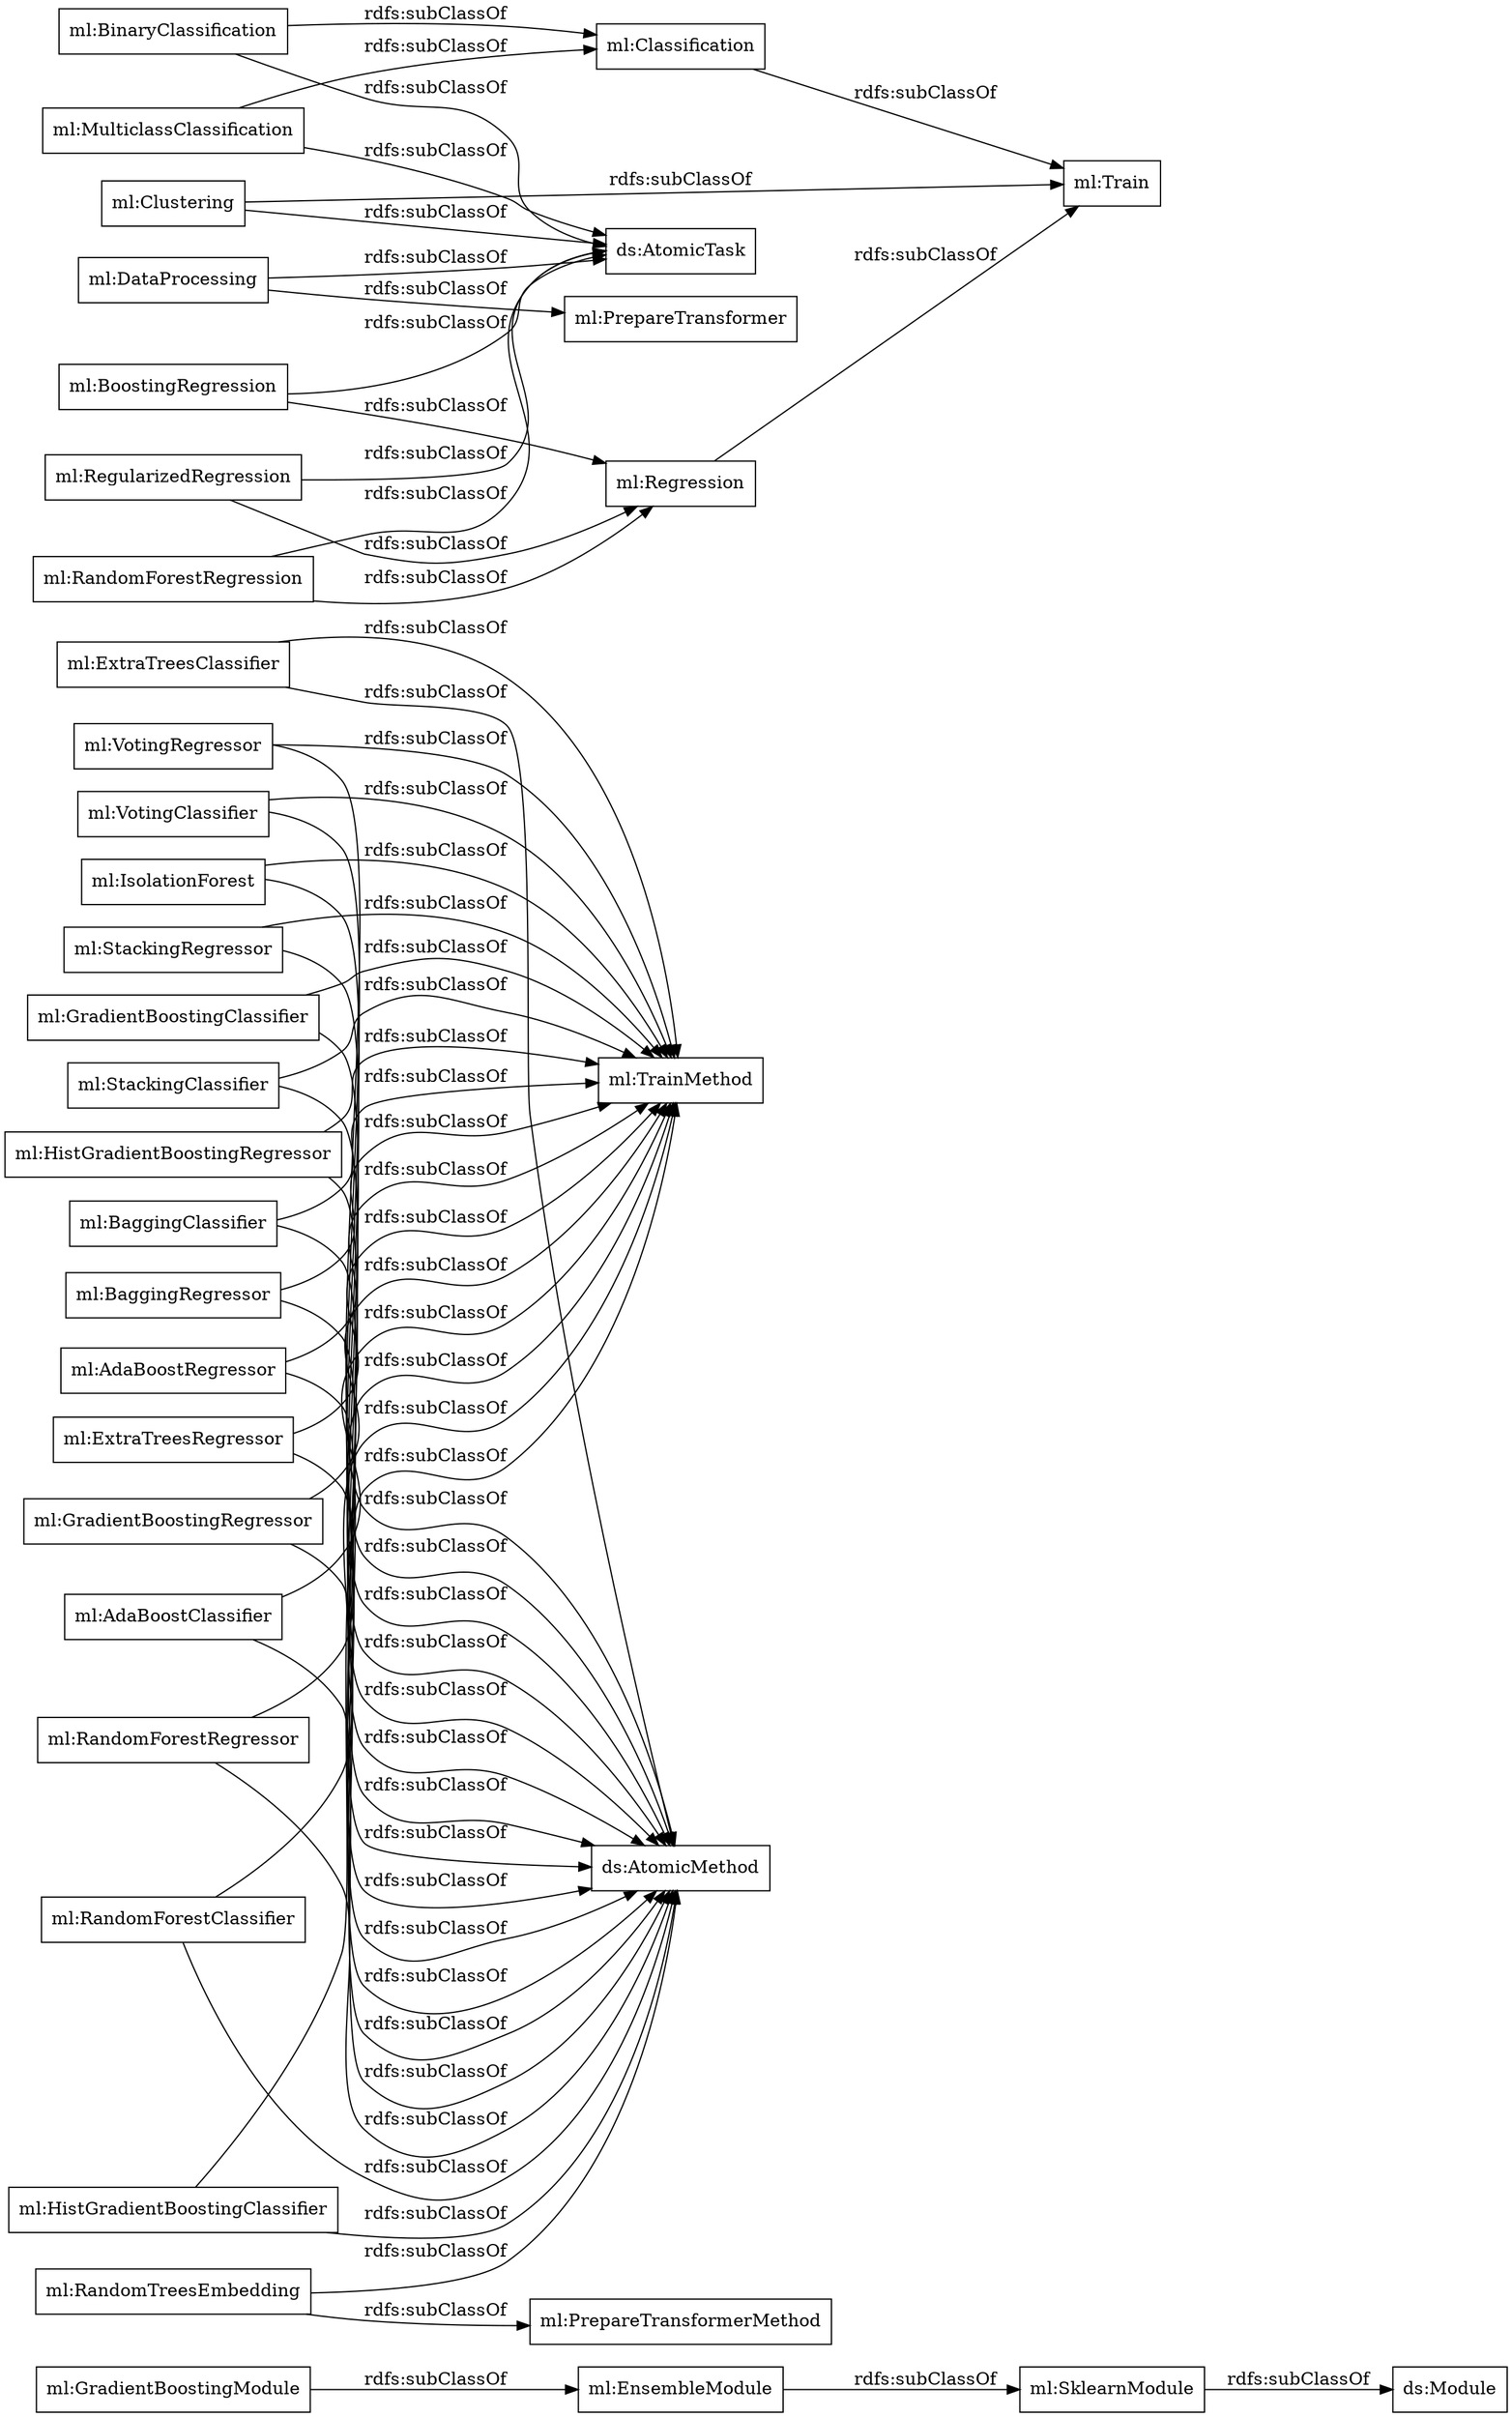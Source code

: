 digraph ar2dtool_diagram { 
rankdir=LR;
size="1000"
node [shape = rectangle, color="black"]; "ml:EnsembleModule" "ml:GradientBoostingModule" "ml:ExtraTreesClassifier" "ml:VotingRegressor" "ml:VotingClassifier" "ml:Clustering" "ml:BinaryClassification" "ml:PrepareTransformer" "ml:IsolationForest" "ml:StackingRegressor" "ml:Classification" "ml:DataProcessing" "ml:HistGradientBoostingRegressor" "ml:MulticlassClassification" "ml:StackingClassifier" "ml:RandomForestRegression" "ml:GradientBoostingClassifier" "ml:BaggingClassifier" "ml:AdaBoostClassifier" "ml:Train" "ml:SklearnModule" "ml:AdaBoostRegressor" "ml:BoostingRegression" "ml:RandomForestClassifier" "ml:GradientBoostingRegressor" "ml:BaggingRegressor" "ml:RandomForestRegressor" "ml:Regression" "ml:RandomTreesEmbedding" "ml:ExtraTreesRegressor" "ml:RegularizedRegression" "ml:HistGradientBoostingClassifier" ; /*classes style*/
	"ml:BaggingClassifier" -> "ml:TrainMethod" [ label = "rdfs:subClassOf" ];
	"ml:BaggingClassifier" -> "ds:AtomicMethod" [ label = "rdfs:subClassOf" ];
	"ml:GradientBoostingClassifier" -> "ml:TrainMethod" [ label = "rdfs:subClassOf" ];
	"ml:GradientBoostingClassifier" -> "ds:AtomicMethod" [ label = "rdfs:subClassOf" ];
	"ml:StackingClassifier" -> "ml:TrainMethod" [ label = "rdfs:subClassOf" ];
	"ml:StackingClassifier" -> "ds:AtomicMethod" [ label = "rdfs:subClassOf" ];
	"ml:RandomForestRegression" -> "ml:Regression" [ label = "rdfs:subClassOf" ];
	"ml:RandomForestRegression" -> "ds:AtomicTask" [ label = "rdfs:subClassOf" ];
	"ml:BinaryClassification" -> "ml:Classification" [ label = "rdfs:subClassOf" ];
	"ml:BinaryClassification" -> "ds:AtomicTask" [ label = "rdfs:subClassOf" ];
	"ml:Clustering" -> "ml:Train" [ label = "rdfs:subClassOf" ];
	"ml:Clustering" -> "ds:AtomicTask" [ label = "rdfs:subClassOf" ];
	"ml:VotingRegressor" -> "ml:TrainMethod" [ label = "rdfs:subClassOf" ];
	"ml:VotingRegressor" -> "ds:AtomicMethod" [ label = "rdfs:subClassOf" ];
	"ml:GradientBoostingModule" -> "ml:EnsembleModule" [ label = "rdfs:subClassOf" ];
	"ml:HistGradientBoostingClassifier" -> "ml:TrainMethod" [ label = "rdfs:subClassOf" ];
	"ml:HistGradientBoostingClassifier" -> "ds:AtomicMethod" [ label = "rdfs:subClassOf" ];
	"ml:ExtraTreesRegressor" -> "ml:TrainMethod" [ label = "rdfs:subClassOf" ];
	"ml:ExtraTreesRegressor" -> "ds:AtomicMethod" [ label = "rdfs:subClassOf" ];
	"ml:DataProcessing" -> "ml:PrepareTransformer" [ label = "rdfs:subClassOf" ];
	"ml:DataProcessing" -> "ds:AtomicTask" [ label = "rdfs:subClassOf" ];
	"ml:StackingRegressor" -> "ml:TrainMethod" [ label = "rdfs:subClassOf" ];
	"ml:StackingRegressor" -> "ds:AtomicMethod" [ label = "rdfs:subClassOf" ];
	"ml:MulticlassClassification" -> "ml:Classification" [ label = "rdfs:subClassOf" ];
	"ml:MulticlassClassification" -> "ds:AtomicTask" [ label = "rdfs:subClassOf" ];
	"ml:RandomTreesEmbedding" -> "ml:PrepareTransformerMethod" [ label = "rdfs:subClassOf" ];
	"ml:RandomTreesEmbedding" -> "ds:AtomicMethod" [ label = "rdfs:subClassOf" ];
	"ml:HistGradientBoostingRegressor" -> "ml:TrainMethod" [ label = "rdfs:subClassOf" ];
	"ml:HistGradientBoostingRegressor" -> "ds:AtomicMethod" [ label = "rdfs:subClassOf" ];
	"ml:EnsembleModule" -> "ml:SklearnModule" [ label = "rdfs:subClassOf" ];
	"ml:AdaBoostClassifier" -> "ml:TrainMethod" [ label = "rdfs:subClassOf" ];
	"ml:AdaBoostClassifier" -> "ds:AtomicMethod" [ label = "rdfs:subClassOf" ];
	"ml:BoostingRegression" -> "ml:Regression" [ label = "rdfs:subClassOf" ];
	"ml:BoostingRegression" -> "ds:AtomicTask" [ label = "rdfs:subClassOf" ];
	"ml:AdaBoostRegressor" -> "ml:TrainMethod" [ label = "rdfs:subClassOf" ];
	"ml:AdaBoostRegressor" -> "ds:AtomicMethod" [ label = "rdfs:subClassOf" ];
	"ml:RandomForestClassifier" -> "ml:TrainMethod" [ label = "rdfs:subClassOf" ];
	"ml:RandomForestClassifier" -> "ds:AtomicMethod" [ label = "rdfs:subClassOf" ];
	"ml:RegularizedRegression" -> "ml:Regression" [ label = "rdfs:subClassOf" ];
	"ml:RegularizedRegression" -> "ds:AtomicTask" [ label = "rdfs:subClassOf" ];
	"ml:SklearnModule" -> "ds:Module" [ label = "rdfs:subClassOf" ];
	"ml:Regression" -> "ml:Train" [ label = "rdfs:subClassOf" ];
	"ml:RandomForestRegressor" -> "ml:TrainMethod" [ label = "rdfs:subClassOf" ];
	"ml:RandomForestRegressor" -> "ds:AtomicMethod" [ label = "rdfs:subClassOf" ];
	"ml:IsolationForest" -> "ml:TrainMethod" [ label = "rdfs:subClassOf" ];
	"ml:IsolationForest" -> "ds:AtomicMethod" [ label = "rdfs:subClassOf" ];
	"ml:BaggingRegressor" -> "ml:TrainMethod" [ label = "rdfs:subClassOf" ];
	"ml:BaggingRegressor" -> "ds:AtomicMethod" [ label = "rdfs:subClassOf" ];
	"ml:Classification" -> "ml:Train" [ label = "rdfs:subClassOf" ];
	"ml:VotingClassifier" -> "ml:TrainMethod" [ label = "rdfs:subClassOf" ];
	"ml:VotingClassifier" -> "ds:AtomicMethod" [ label = "rdfs:subClassOf" ];
	"ml:ExtraTreesClassifier" -> "ml:TrainMethod" [ label = "rdfs:subClassOf" ];
	"ml:ExtraTreesClassifier" -> "ds:AtomicMethod" [ label = "rdfs:subClassOf" ];
	"ml:GradientBoostingRegressor" -> "ml:TrainMethod" [ label = "rdfs:subClassOf" ];
	"ml:GradientBoostingRegressor" -> "ds:AtomicMethod" [ label = "rdfs:subClassOf" ];

}
